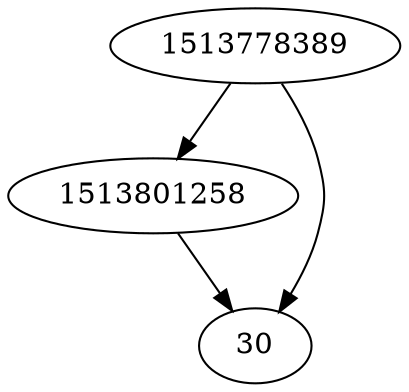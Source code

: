 strict digraph  {
1513801258;
1513778389;
30;
1513801258 -> 30;
1513778389 -> 30;
1513778389 -> 1513801258;
}
